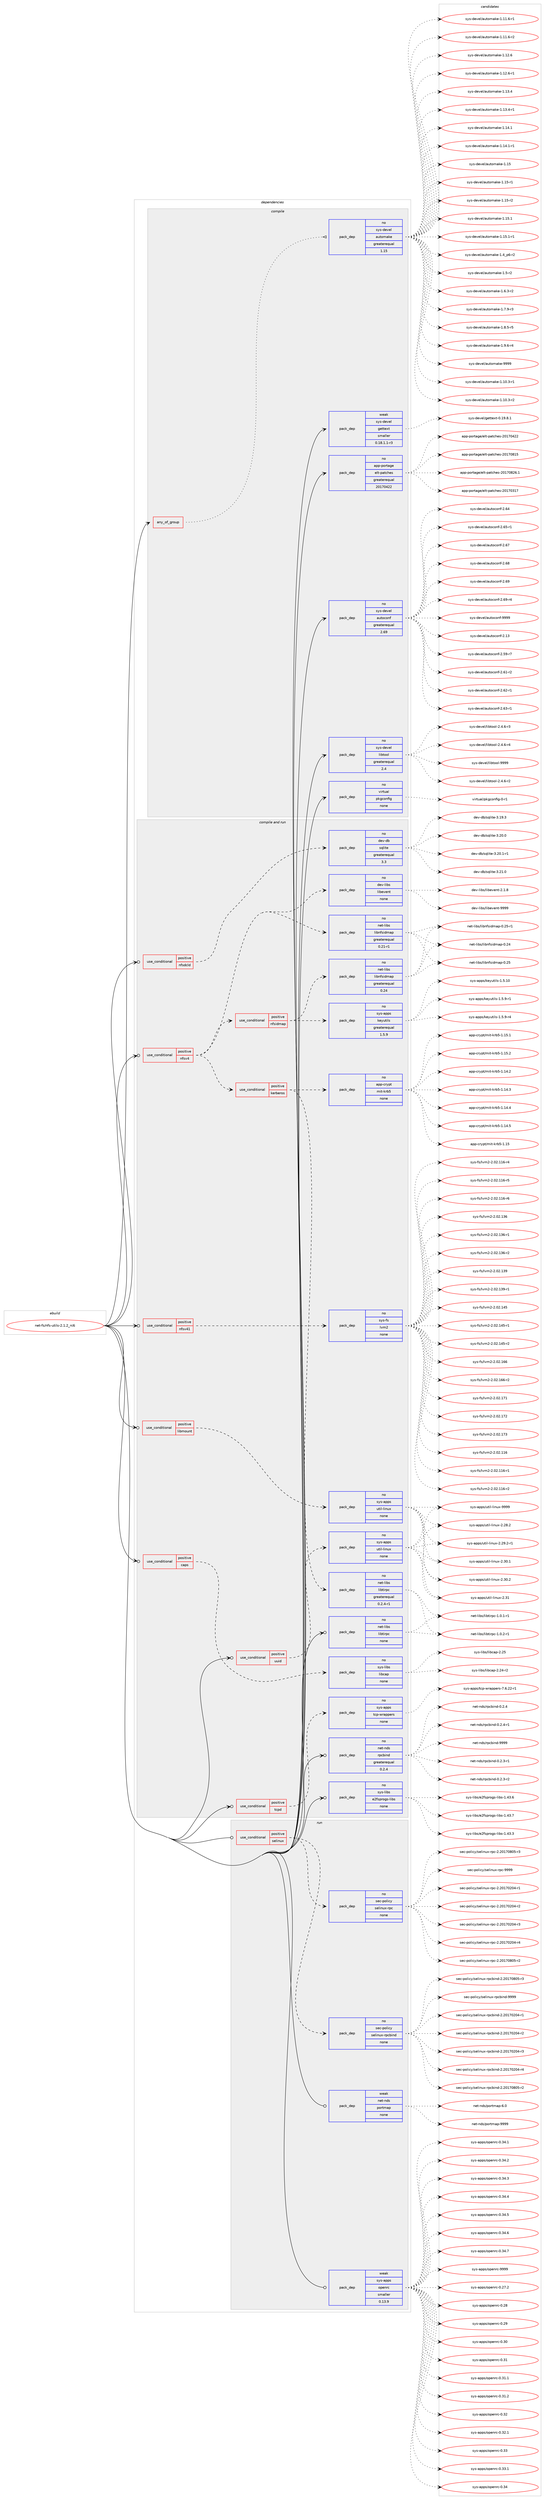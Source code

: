 digraph prolog {

# *************
# Graph options
# *************

newrank=true;
concentrate=true;
compound=true;
graph [rankdir=LR,fontname=Helvetica,fontsize=10,ranksep=1.5];#, ranksep=2.5, nodesep=0.2];
edge  [arrowhead=vee];
node  [fontname=Helvetica,fontsize=10];

# **********
# The ebuild
# **********

subgraph cluster_leftcol {
color=gray;
rank=same;
label=<<i>ebuild</i>>;
id [label="net-fs/nfs-utils-2.1.2_rc6", color=red, width=4, href="../net-fs/nfs-utils-2.1.2_rc6.svg"];
}

# ****************
# The dependencies
# ****************

subgraph cluster_midcol {
color=gray;
label=<<i>dependencies</i>>;
subgraph cluster_compile {
fillcolor="#eeeeee";
style=filled;
label=<<i>compile</i>>;
subgraph any9 {
dependency583 [label=<<TABLE BORDER="0" CELLBORDER="1" CELLSPACING="0" CELLPADDING="4"><TR><TD CELLPADDING="10">any_of_group</TD></TR></TABLE>>, shape=none, color=red];subgraph pack369 {
dependency584 [label=<<TABLE BORDER="0" CELLBORDER="1" CELLSPACING="0" CELLPADDING="4" WIDTH="220"><TR><TD ROWSPAN="6" CELLPADDING="30">pack_dep</TD></TR><TR><TD WIDTH="110">no</TD></TR><TR><TD>sys-devel</TD></TR><TR><TD>automake</TD></TR><TR><TD>greaterequal</TD></TR><TR><TD>1.15</TD></TR></TABLE>>, shape=none, color=blue];
}
dependency583:e -> dependency584:w [weight=20,style="dotted",arrowhead="oinv"];
}
id:e -> dependency583:w [weight=20,style="solid",arrowhead="vee"];
subgraph pack370 {
dependency585 [label=<<TABLE BORDER="0" CELLBORDER="1" CELLSPACING="0" CELLPADDING="4" WIDTH="220"><TR><TD ROWSPAN="6" CELLPADDING="30">pack_dep</TD></TR><TR><TD WIDTH="110">no</TD></TR><TR><TD>app-portage</TD></TR><TR><TD>elt-patches</TD></TR><TR><TD>greaterequal</TD></TR><TR><TD>20170422</TD></TR></TABLE>>, shape=none, color=blue];
}
id:e -> dependency585:w [weight=20,style="solid",arrowhead="vee"];
subgraph pack371 {
dependency586 [label=<<TABLE BORDER="0" CELLBORDER="1" CELLSPACING="0" CELLPADDING="4" WIDTH="220"><TR><TD ROWSPAN="6" CELLPADDING="30">pack_dep</TD></TR><TR><TD WIDTH="110">no</TD></TR><TR><TD>sys-devel</TD></TR><TR><TD>autoconf</TD></TR><TR><TD>greaterequal</TD></TR><TR><TD>2.69</TD></TR></TABLE>>, shape=none, color=blue];
}
id:e -> dependency586:w [weight=20,style="solid",arrowhead="vee"];
subgraph pack372 {
dependency587 [label=<<TABLE BORDER="0" CELLBORDER="1" CELLSPACING="0" CELLPADDING="4" WIDTH="220"><TR><TD ROWSPAN="6" CELLPADDING="30">pack_dep</TD></TR><TR><TD WIDTH="110">no</TD></TR><TR><TD>sys-devel</TD></TR><TR><TD>libtool</TD></TR><TR><TD>greaterequal</TD></TR><TR><TD>2.4</TD></TR></TABLE>>, shape=none, color=blue];
}
id:e -> dependency587:w [weight=20,style="solid",arrowhead="vee"];
subgraph pack373 {
dependency588 [label=<<TABLE BORDER="0" CELLBORDER="1" CELLSPACING="0" CELLPADDING="4" WIDTH="220"><TR><TD ROWSPAN="6" CELLPADDING="30">pack_dep</TD></TR><TR><TD WIDTH="110">no</TD></TR><TR><TD>virtual</TD></TR><TR><TD>pkgconfig</TD></TR><TR><TD>none</TD></TR><TR><TD></TD></TR></TABLE>>, shape=none, color=blue];
}
id:e -> dependency588:w [weight=20,style="solid",arrowhead="vee"];
subgraph pack374 {
dependency589 [label=<<TABLE BORDER="0" CELLBORDER="1" CELLSPACING="0" CELLPADDING="4" WIDTH="220"><TR><TD ROWSPAN="6" CELLPADDING="30">pack_dep</TD></TR><TR><TD WIDTH="110">weak</TD></TR><TR><TD>sys-devel</TD></TR><TR><TD>gettext</TD></TR><TR><TD>smaller</TD></TR><TR><TD>0.18.1.1-r3</TD></TR></TABLE>>, shape=none, color=blue];
}
id:e -> dependency589:w [weight=20,style="solid",arrowhead="vee"];
}
subgraph cluster_compileandrun {
fillcolor="#eeeeee";
style=filled;
label=<<i>compile and run</i>>;
subgraph cond207 {
dependency590 [label=<<TABLE BORDER="0" CELLBORDER="1" CELLSPACING="0" CELLPADDING="4"><TR><TD ROWSPAN="3" CELLPADDING="10">use_conditional</TD></TR><TR><TD>positive</TD></TR><TR><TD>caps</TD></TR></TABLE>>, shape=none, color=red];
subgraph pack375 {
dependency591 [label=<<TABLE BORDER="0" CELLBORDER="1" CELLSPACING="0" CELLPADDING="4" WIDTH="220"><TR><TD ROWSPAN="6" CELLPADDING="30">pack_dep</TD></TR><TR><TD WIDTH="110">no</TD></TR><TR><TD>sys-libs</TD></TR><TR><TD>libcap</TD></TR><TR><TD>none</TD></TR><TR><TD></TD></TR></TABLE>>, shape=none, color=blue];
}
dependency590:e -> dependency591:w [weight=20,style="dashed",arrowhead="vee"];
}
id:e -> dependency590:w [weight=20,style="solid",arrowhead="odotvee"];
subgraph cond208 {
dependency592 [label=<<TABLE BORDER="0" CELLBORDER="1" CELLSPACING="0" CELLPADDING="4"><TR><TD ROWSPAN="3" CELLPADDING="10">use_conditional</TD></TR><TR><TD>positive</TD></TR><TR><TD>libmount</TD></TR></TABLE>>, shape=none, color=red];
subgraph pack376 {
dependency593 [label=<<TABLE BORDER="0" CELLBORDER="1" CELLSPACING="0" CELLPADDING="4" WIDTH="220"><TR><TD ROWSPAN="6" CELLPADDING="30">pack_dep</TD></TR><TR><TD WIDTH="110">no</TD></TR><TR><TD>sys-apps</TD></TR><TR><TD>util-linux</TD></TR><TR><TD>none</TD></TR><TR><TD></TD></TR></TABLE>>, shape=none, color=blue];
}
dependency592:e -> dependency593:w [weight=20,style="dashed",arrowhead="vee"];
}
id:e -> dependency592:w [weight=20,style="solid",arrowhead="odotvee"];
subgraph cond209 {
dependency594 [label=<<TABLE BORDER="0" CELLBORDER="1" CELLSPACING="0" CELLPADDING="4"><TR><TD ROWSPAN="3" CELLPADDING="10">use_conditional</TD></TR><TR><TD>positive</TD></TR><TR><TD>nfsdcld</TD></TR></TABLE>>, shape=none, color=red];
subgraph pack377 {
dependency595 [label=<<TABLE BORDER="0" CELLBORDER="1" CELLSPACING="0" CELLPADDING="4" WIDTH="220"><TR><TD ROWSPAN="6" CELLPADDING="30">pack_dep</TD></TR><TR><TD WIDTH="110">no</TD></TR><TR><TD>dev-db</TD></TR><TR><TD>sqlite</TD></TR><TR><TD>greaterequal</TD></TR><TR><TD>3.3</TD></TR></TABLE>>, shape=none, color=blue];
}
dependency594:e -> dependency595:w [weight=20,style="dashed",arrowhead="vee"];
}
id:e -> dependency594:w [weight=20,style="solid",arrowhead="odotvee"];
subgraph cond210 {
dependency596 [label=<<TABLE BORDER="0" CELLBORDER="1" CELLSPACING="0" CELLPADDING="4"><TR><TD ROWSPAN="3" CELLPADDING="10">use_conditional</TD></TR><TR><TD>positive</TD></TR><TR><TD>nfsv4</TD></TR></TABLE>>, shape=none, color=red];
subgraph pack378 {
dependency597 [label=<<TABLE BORDER="0" CELLBORDER="1" CELLSPACING="0" CELLPADDING="4" WIDTH="220"><TR><TD ROWSPAN="6" CELLPADDING="30">pack_dep</TD></TR><TR><TD WIDTH="110">no</TD></TR><TR><TD>dev-libs</TD></TR><TR><TD>libevent</TD></TR><TR><TD>none</TD></TR><TR><TD></TD></TR></TABLE>>, shape=none, color=blue];
}
dependency596:e -> dependency597:w [weight=20,style="dashed",arrowhead="vee"];
subgraph pack379 {
dependency598 [label=<<TABLE BORDER="0" CELLBORDER="1" CELLSPACING="0" CELLPADDING="4" WIDTH="220"><TR><TD ROWSPAN="6" CELLPADDING="30">pack_dep</TD></TR><TR><TD WIDTH="110">no</TD></TR><TR><TD>net-libs</TD></TR><TR><TD>libnfsidmap</TD></TR><TR><TD>greaterequal</TD></TR><TR><TD>0.21-r1</TD></TR></TABLE>>, shape=none, color=blue];
}
dependency596:e -> dependency598:w [weight=20,style="dashed",arrowhead="vee"];
subgraph cond211 {
dependency599 [label=<<TABLE BORDER="0" CELLBORDER="1" CELLSPACING="0" CELLPADDING="4"><TR><TD ROWSPAN="3" CELLPADDING="10">use_conditional</TD></TR><TR><TD>positive</TD></TR><TR><TD>kerberos</TD></TR></TABLE>>, shape=none, color=red];
subgraph pack380 {
dependency600 [label=<<TABLE BORDER="0" CELLBORDER="1" CELLSPACING="0" CELLPADDING="4" WIDTH="220"><TR><TD ROWSPAN="6" CELLPADDING="30">pack_dep</TD></TR><TR><TD WIDTH="110">no</TD></TR><TR><TD>net-libs</TD></TR><TR><TD>libtirpc</TD></TR><TR><TD>greaterequal</TD></TR><TR><TD>0.2.4-r1</TD></TR></TABLE>>, shape=none, color=blue];
}
dependency599:e -> dependency600:w [weight=20,style="dashed",arrowhead="vee"];
subgraph pack381 {
dependency601 [label=<<TABLE BORDER="0" CELLBORDER="1" CELLSPACING="0" CELLPADDING="4" WIDTH="220"><TR><TD ROWSPAN="6" CELLPADDING="30">pack_dep</TD></TR><TR><TD WIDTH="110">no</TD></TR><TR><TD>app-crypt</TD></TR><TR><TD>mit-krb5</TD></TR><TR><TD>none</TD></TR><TR><TD></TD></TR></TABLE>>, shape=none, color=blue];
}
dependency599:e -> dependency601:w [weight=20,style="dashed",arrowhead="vee"];
}
dependency596:e -> dependency599:w [weight=20,style="dashed",arrowhead="vee"];
subgraph cond212 {
dependency602 [label=<<TABLE BORDER="0" CELLBORDER="1" CELLSPACING="0" CELLPADDING="4"><TR><TD ROWSPAN="3" CELLPADDING="10">use_conditional</TD></TR><TR><TD>positive</TD></TR><TR><TD>nfsidmap</TD></TR></TABLE>>, shape=none, color=red];
subgraph pack382 {
dependency603 [label=<<TABLE BORDER="0" CELLBORDER="1" CELLSPACING="0" CELLPADDING="4" WIDTH="220"><TR><TD ROWSPAN="6" CELLPADDING="30">pack_dep</TD></TR><TR><TD WIDTH="110">no</TD></TR><TR><TD>net-libs</TD></TR><TR><TD>libnfsidmap</TD></TR><TR><TD>greaterequal</TD></TR><TR><TD>0.24</TD></TR></TABLE>>, shape=none, color=blue];
}
dependency602:e -> dependency603:w [weight=20,style="dashed",arrowhead="vee"];
subgraph pack383 {
dependency604 [label=<<TABLE BORDER="0" CELLBORDER="1" CELLSPACING="0" CELLPADDING="4" WIDTH="220"><TR><TD ROWSPAN="6" CELLPADDING="30">pack_dep</TD></TR><TR><TD WIDTH="110">no</TD></TR><TR><TD>sys-apps</TD></TR><TR><TD>keyutils</TD></TR><TR><TD>greaterequal</TD></TR><TR><TD>1.5.9</TD></TR></TABLE>>, shape=none, color=blue];
}
dependency602:e -> dependency604:w [weight=20,style="dashed",arrowhead="vee"];
}
dependency596:e -> dependency602:w [weight=20,style="dashed",arrowhead="vee"];
}
id:e -> dependency596:w [weight=20,style="solid",arrowhead="odotvee"];
subgraph cond213 {
dependency605 [label=<<TABLE BORDER="0" CELLBORDER="1" CELLSPACING="0" CELLPADDING="4"><TR><TD ROWSPAN="3" CELLPADDING="10">use_conditional</TD></TR><TR><TD>positive</TD></TR><TR><TD>nfsv41</TD></TR></TABLE>>, shape=none, color=red];
subgraph pack384 {
dependency606 [label=<<TABLE BORDER="0" CELLBORDER="1" CELLSPACING="0" CELLPADDING="4" WIDTH="220"><TR><TD ROWSPAN="6" CELLPADDING="30">pack_dep</TD></TR><TR><TD WIDTH="110">no</TD></TR><TR><TD>sys-fs</TD></TR><TR><TD>lvm2</TD></TR><TR><TD>none</TD></TR><TR><TD></TD></TR></TABLE>>, shape=none, color=blue];
}
dependency605:e -> dependency606:w [weight=20,style="dashed",arrowhead="vee"];
}
id:e -> dependency605:w [weight=20,style="solid",arrowhead="odotvee"];
subgraph cond214 {
dependency607 [label=<<TABLE BORDER="0" CELLBORDER="1" CELLSPACING="0" CELLPADDING="4"><TR><TD ROWSPAN="3" CELLPADDING="10">use_conditional</TD></TR><TR><TD>positive</TD></TR><TR><TD>tcpd</TD></TR></TABLE>>, shape=none, color=red];
subgraph pack385 {
dependency608 [label=<<TABLE BORDER="0" CELLBORDER="1" CELLSPACING="0" CELLPADDING="4" WIDTH="220"><TR><TD ROWSPAN="6" CELLPADDING="30">pack_dep</TD></TR><TR><TD WIDTH="110">no</TD></TR><TR><TD>sys-apps</TD></TR><TR><TD>tcp-wrappers</TD></TR><TR><TD>none</TD></TR><TR><TD></TD></TR></TABLE>>, shape=none, color=blue];
}
dependency607:e -> dependency608:w [weight=20,style="dashed",arrowhead="vee"];
}
id:e -> dependency607:w [weight=20,style="solid",arrowhead="odotvee"];
subgraph cond215 {
dependency609 [label=<<TABLE BORDER="0" CELLBORDER="1" CELLSPACING="0" CELLPADDING="4"><TR><TD ROWSPAN="3" CELLPADDING="10">use_conditional</TD></TR><TR><TD>positive</TD></TR><TR><TD>uuid</TD></TR></TABLE>>, shape=none, color=red];
subgraph pack386 {
dependency610 [label=<<TABLE BORDER="0" CELLBORDER="1" CELLSPACING="0" CELLPADDING="4" WIDTH="220"><TR><TD ROWSPAN="6" CELLPADDING="30">pack_dep</TD></TR><TR><TD WIDTH="110">no</TD></TR><TR><TD>sys-apps</TD></TR><TR><TD>util-linux</TD></TR><TR><TD>none</TD></TR><TR><TD></TD></TR></TABLE>>, shape=none, color=blue];
}
dependency609:e -> dependency610:w [weight=20,style="dashed",arrowhead="vee"];
}
id:e -> dependency609:w [weight=20,style="solid",arrowhead="odotvee"];
subgraph pack387 {
dependency611 [label=<<TABLE BORDER="0" CELLBORDER="1" CELLSPACING="0" CELLPADDING="4" WIDTH="220"><TR><TD ROWSPAN="6" CELLPADDING="30">pack_dep</TD></TR><TR><TD WIDTH="110">no</TD></TR><TR><TD>net-libs</TD></TR><TR><TD>libtirpc</TD></TR><TR><TD>none</TD></TR><TR><TD></TD></TR></TABLE>>, shape=none, color=blue];
}
id:e -> dependency611:w [weight=20,style="solid",arrowhead="odotvee"];
subgraph pack388 {
dependency612 [label=<<TABLE BORDER="0" CELLBORDER="1" CELLSPACING="0" CELLPADDING="4" WIDTH="220"><TR><TD ROWSPAN="6" CELLPADDING="30">pack_dep</TD></TR><TR><TD WIDTH="110">no</TD></TR><TR><TD>net-nds</TD></TR><TR><TD>rpcbind</TD></TR><TR><TD>greaterequal</TD></TR><TR><TD>0.2.4</TD></TR></TABLE>>, shape=none, color=blue];
}
id:e -> dependency612:w [weight=20,style="solid",arrowhead="odotvee"];
subgraph pack389 {
dependency613 [label=<<TABLE BORDER="0" CELLBORDER="1" CELLSPACING="0" CELLPADDING="4" WIDTH="220"><TR><TD ROWSPAN="6" CELLPADDING="30">pack_dep</TD></TR><TR><TD WIDTH="110">no</TD></TR><TR><TD>sys-libs</TD></TR><TR><TD>e2fsprogs-libs</TD></TR><TR><TD>none</TD></TR><TR><TD></TD></TR></TABLE>>, shape=none, color=blue];
}
id:e -> dependency613:w [weight=20,style="solid",arrowhead="odotvee"];
}
subgraph cluster_run {
fillcolor="#eeeeee";
style=filled;
label=<<i>run</i>>;
subgraph cond216 {
dependency614 [label=<<TABLE BORDER="0" CELLBORDER="1" CELLSPACING="0" CELLPADDING="4"><TR><TD ROWSPAN="3" CELLPADDING="10">use_conditional</TD></TR><TR><TD>positive</TD></TR><TR><TD>selinux</TD></TR></TABLE>>, shape=none, color=red];
subgraph pack390 {
dependency615 [label=<<TABLE BORDER="0" CELLBORDER="1" CELLSPACING="0" CELLPADDING="4" WIDTH="220"><TR><TD ROWSPAN="6" CELLPADDING="30">pack_dep</TD></TR><TR><TD WIDTH="110">no</TD></TR><TR><TD>sec-policy</TD></TR><TR><TD>selinux-rpc</TD></TR><TR><TD>none</TD></TR><TR><TD></TD></TR></TABLE>>, shape=none, color=blue];
}
dependency614:e -> dependency615:w [weight=20,style="dashed",arrowhead="vee"];
subgraph pack391 {
dependency616 [label=<<TABLE BORDER="0" CELLBORDER="1" CELLSPACING="0" CELLPADDING="4" WIDTH="220"><TR><TD ROWSPAN="6" CELLPADDING="30">pack_dep</TD></TR><TR><TD WIDTH="110">no</TD></TR><TR><TD>sec-policy</TD></TR><TR><TD>selinux-rpcbind</TD></TR><TR><TD>none</TD></TR><TR><TD></TD></TR></TABLE>>, shape=none, color=blue];
}
dependency614:e -> dependency616:w [weight=20,style="dashed",arrowhead="vee"];
}
id:e -> dependency614:w [weight=20,style="solid",arrowhead="odot"];
subgraph pack392 {
dependency617 [label=<<TABLE BORDER="0" CELLBORDER="1" CELLSPACING="0" CELLPADDING="4" WIDTH="220"><TR><TD ROWSPAN="6" CELLPADDING="30">pack_dep</TD></TR><TR><TD WIDTH="110">weak</TD></TR><TR><TD>net-nds</TD></TR><TR><TD>portmap</TD></TR><TR><TD>none</TD></TR><TR><TD></TD></TR></TABLE>>, shape=none, color=blue];
}
id:e -> dependency617:w [weight=20,style="solid",arrowhead="odot"];
subgraph pack393 {
dependency618 [label=<<TABLE BORDER="0" CELLBORDER="1" CELLSPACING="0" CELLPADDING="4" WIDTH="220"><TR><TD ROWSPAN="6" CELLPADDING="30">pack_dep</TD></TR><TR><TD WIDTH="110">weak</TD></TR><TR><TD>sys-apps</TD></TR><TR><TD>openrc</TD></TR><TR><TD>smaller</TD></TR><TR><TD>0.13.9</TD></TR></TABLE>>, shape=none, color=blue];
}
id:e -> dependency618:w [weight=20,style="solid",arrowhead="odot"];
}
}

# **************
# The candidates
# **************

subgraph cluster_choices {
rank=same;
color=gray;
label=<<i>candidates</i>>;

subgraph choice369 {
color=black;
nodesep=1;
choice11512111545100101118101108479711711611110997107101454946494846514511449 [label="sys-devel/automake-1.10.3-r1", color=red, width=4,href="../sys-devel/automake-1.10.3-r1.svg"];
choice11512111545100101118101108479711711611110997107101454946494846514511450 [label="sys-devel/automake-1.10.3-r2", color=red, width=4,href="../sys-devel/automake-1.10.3-r2.svg"];
choice11512111545100101118101108479711711611110997107101454946494946544511449 [label="sys-devel/automake-1.11.6-r1", color=red, width=4,href="../sys-devel/automake-1.11.6-r1.svg"];
choice11512111545100101118101108479711711611110997107101454946494946544511450 [label="sys-devel/automake-1.11.6-r2", color=red, width=4,href="../sys-devel/automake-1.11.6-r2.svg"];
choice1151211154510010111810110847971171161111099710710145494649504654 [label="sys-devel/automake-1.12.6", color=red, width=4,href="../sys-devel/automake-1.12.6.svg"];
choice11512111545100101118101108479711711611110997107101454946495046544511449 [label="sys-devel/automake-1.12.6-r1", color=red, width=4,href="../sys-devel/automake-1.12.6-r1.svg"];
choice1151211154510010111810110847971171161111099710710145494649514652 [label="sys-devel/automake-1.13.4", color=red, width=4,href="../sys-devel/automake-1.13.4.svg"];
choice11512111545100101118101108479711711611110997107101454946495146524511449 [label="sys-devel/automake-1.13.4-r1", color=red, width=4,href="../sys-devel/automake-1.13.4-r1.svg"];
choice1151211154510010111810110847971171161111099710710145494649524649 [label="sys-devel/automake-1.14.1", color=red, width=4,href="../sys-devel/automake-1.14.1.svg"];
choice11512111545100101118101108479711711611110997107101454946495246494511449 [label="sys-devel/automake-1.14.1-r1", color=red, width=4,href="../sys-devel/automake-1.14.1-r1.svg"];
choice115121115451001011181011084797117116111109971071014549464953 [label="sys-devel/automake-1.15", color=red, width=4,href="../sys-devel/automake-1.15.svg"];
choice1151211154510010111810110847971171161111099710710145494649534511449 [label="sys-devel/automake-1.15-r1", color=red, width=4,href="../sys-devel/automake-1.15-r1.svg"];
choice1151211154510010111810110847971171161111099710710145494649534511450 [label="sys-devel/automake-1.15-r2", color=red, width=4,href="../sys-devel/automake-1.15-r2.svg"];
choice1151211154510010111810110847971171161111099710710145494649534649 [label="sys-devel/automake-1.15.1", color=red, width=4,href="../sys-devel/automake-1.15.1.svg"];
choice11512111545100101118101108479711711611110997107101454946495346494511449 [label="sys-devel/automake-1.15.1-r1", color=red, width=4,href="../sys-devel/automake-1.15.1-r1.svg"];
choice115121115451001011181011084797117116111109971071014549465295112544511450 [label="sys-devel/automake-1.4_p6-r2", color=red, width=4,href="../sys-devel/automake-1.4_p6-r2.svg"];
choice11512111545100101118101108479711711611110997107101454946534511450 [label="sys-devel/automake-1.5-r2", color=red, width=4,href="../sys-devel/automake-1.5-r2.svg"];
choice115121115451001011181011084797117116111109971071014549465446514511450 [label="sys-devel/automake-1.6.3-r2", color=red, width=4,href="../sys-devel/automake-1.6.3-r2.svg"];
choice115121115451001011181011084797117116111109971071014549465546574511451 [label="sys-devel/automake-1.7.9-r3", color=red, width=4,href="../sys-devel/automake-1.7.9-r3.svg"];
choice115121115451001011181011084797117116111109971071014549465646534511453 [label="sys-devel/automake-1.8.5-r5", color=red, width=4,href="../sys-devel/automake-1.8.5-r5.svg"];
choice115121115451001011181011084797117116111109971071014549465746544511452 [label="sys-devel/automake-1.9.6-r4", color=red, width=4,href="../sys-devel/automake-1.9.6-r4.svg"];
choice115121115451001011181011084797117116111109971071014557575757 [label="sys-devel/automake-9999", color=red, width=4,href="../sys-devel/automake-9999.svg"];
dependency584:e -> choice11512111545100101118101108479711711611110997107101454946494846514511449:w [style=dotted,weight="100"];
dependency584:e -> choice11512111545100101118101108479711711611110997107101454946494846514511450:w [style=dotted,weight="100"];
dependency584:e -> choice11512111545100101118101108479711711611110997107101454946494946544511449:w [style=dotted,weight="100"];
dependency584:e -> choice11512111545100101118101108479711711611110997107101454946494946544511450:w [style=dotted,weight="100"];
dependency584:e -> choice1151211154510010111810110847971171161111099710710145494649504654:w [style=dotted,weight="100"];
dependency584:e -> choice11512111545100101118101108479711711611110997107101454946495046544511449:w [style=dotted,weight="100"];
dependency584:e -> choice1151211154510010111810110847971171161111099710710145494649514652:w [style=dotted,weight="100"];
dependency584:e -> choice11512111545100101118101108479711711611110997107101454946495146524511449:w [style=dotted,weight="100"];
dependency584:e -> choice1151211154510010111810110847971171161111099710710145494649524649:w [style=dotted,weight="100"];
dependency584:e -> choice11512111545100101118101108479711711611110997107101454946495246494511449:w [style=dotted,weight="100"];
dependency584:e -> choice115121115451001011181011084797117116111109971071014549464953:w [style=dotted,weight="100"];
dependency584:e -> choice1151211154510010111810110847971171161111099710710145494649534511449:w [style=dotted,weight="100"];
dependency584:e -> choice1151211154510010111810110847971171161111099710710145494649534511450:w [style=dotted,weight="100"];
dependency584:e -> choice1151211154510010111810110847971171161111099710710145494649534649:w [style=dotted,weight="100"];
dependency584:e -> choice11512111545100101118101108479711711611110997107101454946495346494511449:w [style=dotted,weight="100"];
dependency584:e -> choice115121115451001011181011084797117116111109971071014549465295112544511450:w [style=dotted,weight="100"];
dependency584:e -> choice11512111545100101118101108479711711611110997107101454946534511450:w [style=dotted,weight="100"];
dependency584:e -> choice115121115451001011181011084797117116111109971071014549465446514511450:w [style=dotted,weight="100"];
dependency584:e -> choice115121115451001011181011084797117116111109971071014549465546574511451:w [style=dotted,weight="100"];
dependency584:e -> choice115121115451001011181011084797117116111109971071014549465646534511453:w [style=dotted,weight="100"];
dependency584:e -> choice115121115451001011181011084797117116111109971071014549465746544511452:w [style=dotted,weight="100"];
dependency584:e -> choice115121115451001011181011084797117116111109971071014557575757:w [style=dotted,weight="100"];
}
subgraph choice370 {
color=black;
nodesep=1;
choice97112112451121111141169710310147101108116451129711699104101115455048495548514955 [label="app-portage/elt-patches-20170317", color=red, width=4,href="../app-portage/elt-patches-20170317.svg"];
choice97112112451121111141169710310147101108116451129711699104101115455048495548525050 [label="app-portage/elt-patches-20170422", color=red, width=4,href="../app-portage/elt-patches-20170422.svg"];
choice97112112451121111141169710310147101108116451129711699104101115455048495548564953 [label="app-portage/elt-patches-20170815", color=red, width=4,href="../app-portage/elt-patches-20170815.svg"];
choice971121124511211111411697103101471011081164511297116991041011154550484955485650544649 [label="app-portage/elt-patches-20170826.1", color=red, width=4,href="../app-portage/elt-patches-20170826.1.svg"];
dependency585:e -> choice97112112451121111141169710310147101108116451129711699104101115455048495548514955:w [style=dotted,weight="100"];
dependency585:e -> choice97112112451121111141169710310147101108116451129711699104101115455048495548525050:w [style=dotted,weight="100"];
dependency585:e -> choice97112112451121111141169710310147101108116451129711699104101115455048495548564953:w [style=dotted,weight="100"];
dependency585:e -> choice971121124511211111411697103101471011081164511297116991041011154550484955485650544649:w [style=dotted,weight="100"];
}
subgraph choice371 {
color=black;
nodesep=1;
choice115121115451001011181011084797117116111991111101024550464951 [label="sys-devel/autoconf-2.13", color=red, width=4,href="../sys-devel/autoconf-2.13.svg"];
choice1151211154510010111810110847971171161119911111010245504653574511455 [label="sys-devel/autoconf-2.59-r7", color=red, width=4,href="../sys-devel/autoconf-2.59-r7.svg"];
choice1151211154510010111810110847971171161119911111010245504654494511450 [label="sys-devel/autoconf-2.61-r2", color=red, width=4,href="../sys-devel/autoconf-2.61-r2.svg"];
choice1151211154510010111810110847971171161119911111010245504654504511449 [label="sys-devel/autoconf-2.62-r1", color=red, width=4,href="../sys-devel/autoconf-2.62-r1.svg"];
choice1151211154510010111810110847971171161119911111010245504654514511449 [label="sys-devel/autoconf-2.63-r1", color=red, width=4,href="../sys-devel/autoconf-2.63-r1.svg"];
choice115121115451001011181011084797117116111991111101024550465452 [label="sys-devel/autoconf-2.64", color=red, width=4,href="../sys-devel/autoconf-2.64.svg"];
choice1151211154510010111810110847971171161119911111010245504654534511449 [label="sys-devel/autoconf-2.65-r1", color=red, width=4,href="../sys-devel/autoconf-2.65-r1.svg"];
choice115121115451001011181011084797117116111991111101024550465455 [label="sys-devel/autoconf-2.67", color=red, width=4,href="../sys-devel/autoconf-2.67.svg"];
choice115121115451001011181011084797117116111991111101024550465456 [label="sys-devel/autoconf-2.68", color=red, width=4,href="../sys-devel/autoconf-2.68.svg"];
choice115121115451001011181011084797117116111991111101024550465457 [label="sys-devel/autoconf-2.69", color=red, width=4,href="../sys-devel/autoconf-2.69.svg"];
choice1151211154510010111810110847971171161119911111010245504654574511452 [label="sys-devel/autoconf-2.69-r4", color=red, width=4,href="../sys-devel/autoconf-2.69-r4.svg"];
choice115121115451001011181011084797117116111991111101024557575757 [label="sys-devel/autoconf-9999", color=red, width=4,href="../sys-devel/autoconf-9999.svg"];
dependency586:e -> choice115121115451001011181011084797117116111991111101024550464951:w [style=dotted,weight="100"];
dependency586:e -> choice1151211154510010111810110847971171161119911111010245504653574511455:w [style=dotted,weight="100"];
dependency586:e -> choice1151211154510010111810110847971171161119911111010245504654494511450:w [style=dotted,weight="100"];
dependency586:e -> choice1151211154510010111810110847971171161119911111010245504654504511449:w [style=dotted,weight="100"];
dependency586:e -> choice1151211154510010111810110847971171161119911111010245504654514511449:w [style=dotted,weight="100"];
dependency586:e -> choice115121115451001011181011084797117116111991111101024550465452:w [style=dotted,weight="100"];
dependency586:e -> choice1151211154510010111810110847971171161119911111010245504654534511449:w [style=dotted,weight="100"];
dependency586:e -> choice115121115451001011181011084797117116111991111101024550465455:w [style=dotted,weight="100"];
dependency586:e -> choice115121115451001011181011084797117116111991111101024550465456:w [style=dotted,weight="100"];
dependency586:e -> choice115121115451001011181011084797117116111991111101024550465457:w [style=dotted,weight="100"];
dependency586:e -> choice1151211154510010111810110847971171161119911111010245504654574511452:w [style=dotted,weight="100"];
dependency586:e -> choice115121115451001011181011084797117116111991111101024557575757:w [style=dotted,weight="100"];
}
subgraph choice372 {
color=black;
nodesep=1;
choice1151211154510010111810110847108105981161111111084550465246544511450 [label="sys-devel/libtool-2.4.6-r2", color=red, width=4,href="../sys-devel/libtool-2.4.6-r2.svg"];
choice1151211154510010111810110847108105981161111111084550465246544511451 [label="sys-devel/libtool-2.4.6-r3", color=red, width=4,href="../sys-devel/libtool-2.4.6-r3.svg"];
choice1151211154510010111810110847108105981161111111084550465246544511452 [label="sys-devel/libtool-2.4.6-r4", color=red, width=4,href="../sys-devel/libtool-2.4.6-r4.svg"];
choice1151211154510010111810110847108105981161111111084557575757 [label="sys-devel/libtool-9999", color=red, width=4,href="../sys-devel/libtool-9999.svg"];
dependency587:e -> choice1151211154510010111810110847108105981161111111084550465246544511450:w [style=dotted,weight="100"];
dependency587:e -> choice1151211154510010111810110847108105981161111111084550465246544511451:w [style=dotted,weight="100"];
dependency587:e -> choice1151211154510010111810110847108105981161111111084550465246544511452:w [style=dotted,weight="100"];
dependency587:e -> choice1151211154510010111810110847108105981161111111084557575757:w [style=dotted,weight="100"];
}
subgraph choice373 {
color=black;
nodesep=1;
choice11810511411611797108471121071039911111010210510345484511449 [label="virtual/pkgconfig-0-r1", color=red, width=4,href="../virtual/pkgconfig-0-r1.svg"];
dependency588:e -> choice11810511411611797108471121071039911111010210510345484511449:w [style=dotted,weight="100"];
}
subgraph choice374 {
color=black;
nodesep=1;
choice1151211154510010111810110847103101116116101120116454846495746564649 [label="sys-devel/gettext-0.19.8.1", color=red, width=4,href="../sys-devel/gettext-0.19.8.1.svg"];
dependency589:e -> choice1151211154510010111810110847103101116116101120116454846495746564649:w [style=dotted,weight="100"];
}
subgraph choice375 {
color=black;
nodesep=1;
choice11512111545108105981154710810598999711245504650524511450 [label="sys-libs/libcap-2.24-r2", color=red, width=4,href="../sys-libs/libcap-2.24-r2.svg"];
choice1151211154510810598115471081059899971124550465053 [label="sys-libs/libcap-2.25", color=red, width=4,href="../sys-libs/libcap-2.25.svg"];
dependency591:e -> choice11512111545108105981154710810598999711245504650524511450:w [style=dotted,weight="100"];
dependency591:e -> choice1151211154510810598115471081059899971124550465053:w [style=dotted,weight="100"];
}
subgraph choice376 {
color=black;
nodesep=1;
choice1151211154597112112115471171161051084510810511011712045504650564650 [label="sys-apps/util-linux-2.28.2", color=red, width=4,href="../sys-apps/util-linux-2.28.2.svg"];
choice11512111545971121121154711711610510845108105110117120455046505746504511449 [label="sys-apps/util-linux-2.29.2-r1", color=red, width=4,href="../sys-apps/util-linux-2.29.2-r1.svg"];
choice1151211154597112112115471171161051084510810511011712045504651484649 [label="sys-apps/util-linux-2.30.1", color=red, width=4,href="../sys-apps/util-linux-2.30.1.svg"];
choice1151211154597112112115471171161051084510810511011712045504651484650 [label="sys-apps/util-linux-2.30.2", color=red, width=4,href="../sys-apps/util-linux-2.30.2.svg"];
choice115121115459711211211547117116105108451081051101171204550465149 [label="sys-apps/util-linux-2.31", color=red, width=4,href="../sys-apps/util-linux-2.31.svg"];
choice115121115459711211211547117116105108451081051101171204557575757 [label="sys-apps/util-linux-9999", color=red, width=4,href="../sys-apps/util-linux-9999.svg"];
dependency593:e -> choice1151211154597112112115471171161051084510810511011712045504650564650:w [style=dotted,weight="100"];
dependency593:e -> choice11512111545971121121154711711610510845108105110117120455046505746504511449:w [style=dotted,weight="100"];
dependency593:e -> choice1151211154597112112115471171161051084510810511011712045504651484649:w [style=dotted,weight="100"];
dependency593:e -> choice1151211154597112112115471171161051084510810511011712045504651484650:w [style=dotted,weight="100"];
dependency593:e -> choice115121115459711211211547117116105108451081051101171204550465149:w [style=dotted,weight="100"];
dependency593:e -> choice115121115459711211211547117116105108451081051101171204557575757:w [style=dotted,weight="100"];
}
subgraph choice377 {
color=black;
nodesep=1;
choice10010111845100984711511310810511610145514649574651 [label="dev-db/sqlite-3.19.3", color=red, width=4,href="../dev-db/sqlite-3.19.3.svg"];
choice10010111845100984711511310810511610145514650484648 [label="dev-db/sqlite-3.20.0", color=red, width=4,href="../dev-db/sqlite-3.20.0.svg"];
choice100101118451009847115113108105116101455146504846494511449 [label="dev-db/sqlite-3.20.1-r1", color=red, width=4,href="../dev-db/sqlite-3.20.1-r1.svg"];
choice10010111845100984711511310810511610145514650494648 [label="dev-db/sqlite-3.21.0", color=red, width=4,href="../dev-db/sqlite-3.21.0.svg"];
dependency595:e -> choice10010111845100984711511310810511610145514649574651:w [style=dotted,weight="100"];
dependency595:e -> choice10010111845100984711511310810511610145514650484648:w [style=dotted,weight="100"];
dependency595:e -> choice100101118451009847115113108105116101455146504846494511449:w [style=dotted,weight="100"];
dependency595:e -> choice10010111845100984711511310810511610145514650494648:w [style=dotted,weight="100"];
}
subgraph choice378 {
color=black;
nodesep=1;
choice10010111845108105981154710810598101118101110116455046494656 [label="dev-libs/libevent-2.1.8", color=red, width=4,href="../dev-libs/libevent-2.1.8.svg"];
choice100101118451081059811547108105981011181011101164557575757 [label="dev-libs/libevent-9999", color=red, width=4,href="../dev-libs/libevent-9999.svg"];
dependency597:e -> choice10010111845108105981154710810598101118101110116455046494656:w [style=dotted,weight="100"];
dependency597:e -> choice100101118451081059811547108105981011181011101164557575757:w [style=dotted,weight="100"];
}
subgraph choice379 {
color=black;
nodesep=1;
choice11010111645108105981154710810598110102115105100109971124548465052 [label="net-libs/libnfsidmap-0.24", color=red, width=4,href="../net-libs/libnfsidmap-0.24.svg"];
choice11010111645108105981154710810598110102115105100109971124548465053 [label="net-libs/libnfsidmap-0.25", color=red, width=4,href="../net-libs/libnfsidmap-0.25.svg"];
choice110101116451081059811547108105981101021151051001099711245484650534511449 [label="net-libs/libnfsidmap-0.25-r1", color=red, width=4,href="../net-libs/libnfsidmap-0.25-r1.svg"];
dependency598:e -> choice11010111645108105981154710810598110102115105100109971124548465052:w [style=dotted,weight="100"];
dependency598:e -> choice11010111645108105981154710810598110102115105100109971124548465053:w [style=dotted,weight="100"];
dependency598:e -> choice110101116451081059811547108105981101021151051001099711245484650534511449:w [style=dotted,weight="100"];
}
subgraph choice380 {
color=black;
nodesep=1;
choice11010111645108105981154710810598116105114112994549464846494511449 [label="net-libs/libtirpc-1.0.1-r1", color=red, width=4,href="../net-libs/libtirpc-1.0.1-r1.svg"];
choice11010111645108105981154710810598116105114112994549464846504511449 [label="net-libs/libtirpc-1.0.2-r1", color=red, width=4,href="../net-libs/libtirpc-1.0.2-r1.svg"];
dependency600:e -> choice11010111645108105981154710810598116105114112994549464846494511449:w [style=dotted,weight="100"];
dependency600:e -> choice11010111645108105981154710810598116105114112994549464846504511449:w [style=dotted,weight="100"];
}
subgraph choice381 {
color=black;
nodesep=1;
choice9711211245991141211121164710910511645107114985345494649524650 [label="app-crypt/mit-krb5-1.14.2", color=red, width=4,href="../app-crypt/mit-krb5-1.14.2.svg"];
choice9711211245991141211121164710910511645107114985345494649524651 [label="app-crypt/mit-krb5-1.14.3", color=red, width=4,href="../app-crypt/mit-krb5-1.14.3.svg"];
choice9711211245991141211121164710910511645107114985345494649524652 [label="app-crypt/mit-krb5-1.14.4", color=red, width=4,href="../app-crypt/mit-krb5-1.14.4.svg"];
choice9711211245991141211121164710910511645107114985345494649524653 [label="app-crypt/mit-krb5-1.14.5", color=red, width=4,href="../app-crypt/mit-krb5-1.14.5.svg"];
choice971121124599114121112116471091051164510711498534549464953 [label="app-crypt/mit-krb5-1.15", color=red, width=4,href="../app-crypt/mit-krb5-1.15.svg"];
choice9711211245991141211121164710910511645107114985345494649534649 [label="app-crypt/mit-krb5-1.15.1", color=red, width=4,href="../app-crypt/mit-krb5-1.15.1.svg"];
choice9711211245991141211121164710910511645107114985345494649534650 [label="app-crypt/mit-krb5-1.15.2", color=red, width=4,href="../app-crypt/mit-krb5-1.15.2.svg"];
dependency601:e -> choice9711211245991141211121164710910511645107114985345494649524650:w [style=dotted,weight="100"];
dependency601:e -> choice9711211245991141211121164710910511645107114985345494649524651:w [style=dotted,weight="100"];
dependency601:e -> choice9711211245991141211121164710910511645107114985345494649524652:w [style=dotted,weight="100"];
dependency601:e -> choice9711211245991141211121164710910511645107114985345494649524653:w [style=dotted,weight="100"];
dependency601:e -> choice971121124599114121112116471091051164510711498534549464953:w [style=dotted,weight="100"];
dependency601:e -> choice9711211245991141211121164710910511645107114985345494649534649:w [style=dotted,weight="100"];
dependency601:e -> choice9711211245991141211121164710910511645107114985345494649534650:w [style=dotted,weight="100"];
}
subgraph choice382 {
color=black;
nodesep=1;
choice11010111645108105981154710810598110102115105100109971124548465052 [label="net-libs/libnfsidmap-0.24", color=red, width=4,href="../net-libs/libnfsidmap-0.24.svg"];
choice11010111645108105981154710810598110102115105100109971124548465053 [label="net-libs/libnfsidmap-0.25", color=red, width=4,href="../net-libs/libnfsidmap-0.25.svg"];
choice110101116451081059811547108105981101021151051001099711245484650534511449 [label="net-libs/libnfsidmap-0.25-r1", color=red, width=4,href="../net-libs/libnfsidmap-0.25-r1.svg"];
dependency603:e -> choice11010111645108105981154710810598110102115105100109971124548465052:w [style=dotted,weight="100"];
dependency603:e -> choice11010111645108105981154710810598110102115105100109971124548465053:w [style=dotted,weight="100"];
dependency603:e -> choice110101116451081059811547108105981101021151051001099711245484650534511449:w [style=dotted,weight="100"];
}
subgraph choice383 {
color=black;
nodesep=1;
choice11512111545971121121154710710112111711610510811545494653464948 [label="sys-apps/keyutils-1.5.10", color=red, width=4,href="../sys-apps/keyutils-1.5.10.svg"];
choice1151211154597112112115471071011211171161051081154549465346574511449 [label="sys-apps/keyutils-1.5.9-r1", color=red, width=4,href="../sys-apps/keyutils-1.5.9-r1.svg"];
choice1151211154597112112115471071011211171161051081154549465346574511452 [label="sys-apps/keyutils-1.5.9-r4", color=red, width=4,href="../sys-apps/keyutils-1.5.9-r4.svg"];
dependency604:e -> choice11512111545971121121154710710112111711610510811545494653464948:w [style=dotted,weight="100"];
dependency604:e -> choice1151211154597112112115471071011211171161051081154549465346574511449:w [style=dotted,weight="100"];
dependency604:e -> choice1151211154597112112115471071011211171161051081154549465346574511452:w [style=dotted,weight="100"];
}
subgraph choice384 {
color=black;
nodesep=1;
choice115121115451021154710811810950455046485046494954 [label="sys-fs/lvm2-2.02.116", color=red, width=4,href="../sys-fs/lvm2-2.02.116.svg"];
choice1151211154510211547108118109504550464850464949544511449 [label="sys-fs/lvm2-2.02.116-r1", color=red, width=4,href="../sys-fs/lvm2-2.02.116-r1.svg"];
choice1151211154510211547108118109504550464850464949544511450 [label="sys-fs/lvm2-2.02.116-r2", color=red, width=4,href="../sys-fs/lvm2-2.02.116-r2.svg"];
choice1151211154510211547108118109504550464850464949544511452 [label="sys-fs/lvm2-2.02.116-r4", color=red, width=4,href="../sys-fs/lvm2-2.02.116-r4.svg"];
choice1151211154510211547108118109504550464850464949544511453 [label="sys-fs/lvm2-2.02.116-r5", color=red, width=4,href="../sys-fs/lvm2-2.02.116-r5.svg"];
choice1151211154510211547108118109504550464850464949544511454 [label="sys-fs/lvm2-2.02.116-r6", color=red, width=4,href="../sys-fs/lvm2-2.02.116-r6.svg"];
choice115121115451021154710811810950455046485046495154 [label="sys-fs/lvm2-2.02.136", color=red, width=4,href="../sys-fs/lvm2-2.02.136.svg"];
choice1151211154510211547108118109504550464850464951544511449 [label="sys-fs/lvm2-2.02.136-r1", color=red, width=4,href="../sys-fs/lvm2-2.02.136-r1.svg"];
choice1151211154510211547108118109504550464850464951544511450 [label="sys-fs/lvm2-2.02.136-r2", color=red, width=4,href="../sys-fs/lvm2-2.02.136-r2.svg"];
choice115121115451021154710811810950455046485046495157 [label="sys-fs/lvm2-2.02.139", color=red, width=4,href="../sys-fs/lvm2-2.02.139.svg"];
choice1151211154510211547108118109504550464850464951574511449 [label="sys-fs/lvm2-2.02.139-r1", color=red, width=4,href="../sys-fs/lvm2-2.02.139-r1.svg"];
choice115121115451021154710811810950455046485046495253 [label="sys-fs/lvm2-2.02.145", color=red, width=4,href="../sys-fs/lvm2-2.02.145.svg"];
choice1151211154510211547108118109504550464850464952534511449 [label="sys-fs/lvm2-2.02.145-r1", color=red, width=4,href="../sys-fs/lvm2-2.02.145-r1.svg"];
choice1151211154510211547108118109504550464850464952534511450 [label="sys-fs/lvm2-2.02.145-r2", color=red, width=4,href="../sys-fs/lvm2-2.02.145-r2.svg"];
choice115121115451021154710811810950455046485046495454 [label="sys-fs/lvm2-2.02.166", color=red, width=4,href="../sys-fs/lvm2-2.02.166.svg"];
choice1151211154510211547108118109504550464850464954544511450 [label="sys-fs/lvm2-2.02.166-r2", color=red, width=4,href="../sys-fs/lvm2-2.02.166-r2.svg"];
choice115121115451021154710811810950455046485046495549 [label="sys-fs/lvm2-2.02.171", color=red, width=4,href="../sys-fs/lvm2-2.02.171.svg"];
choice115121115451021154710811810950455046485046495550 [label="sys-fs/lvm2-2.02.172", color=red, width=4,href="../sys-fs/lvm2-2.02.172.svg"];
choice115121115451021154710811810950455046485046495551 [label="sys-fs/lvm2-2.02.173", color=red, width=4,href="../sys-fs/lvm2-2.02.173.svg"];
dependency606:e -> choice115121115451021154710811810950455046485046494954:w [style=dotted,weight="100"];
dependency606:e -> choice1151211154510211547108118109504550464850464949544511449:w [style=dotted,weight="100"];
dependency606:e -> choice1151211154510211547108118109504550464850464949544511450:w [style=dotted,weight="100"];
dependency606:e -> choice1151211154510211547108118109504550464850464949544511452:w [style=dotted,weight="100"];
dependency606:e -> choice1151211154510211547108118109504550464850464949544511453:w [style=dotted,weight="100"];
dependency606:e -> choice1151211154510211547108118109504550464850464949544511454:w [style=dotted,weight="100"];
dependency606:e -> choice115121115451021154710811810950455046485046495154:w [style=dotted,weight="100"];
dependency606:e -> choice1151211154510211547108118109504550464850464951544511449:w [style=dotted,weight="100"];
dependency606:e -> choice1151211154510211547108118109504550464850464951544511450:w [style=dotted,weight="100"];
dependency606:e -> choice115121115451021154710811810950455046485046495157:w [style=dotted,weight="100"];
dependency606:e -> choice1151211154510211547108118109504550464850464951574511449:w [style=dotted,weight="100"];
dependency606:e -> choice115121115451021154710811810950455046485046495253:w [style=dotted,weight="100"];
dependency606:e -> choice1151211154510211547108118109504550464850464952534511449:w [style=dotted,weight="100"];
dependency606:e -> choice1151211154510211547108118109504550464850464952534511450:w [style=dotted,weight="100"];
dependency606:e -> choice115121115451021154710811810950455046485046495454:w [style=dotted,weight="100"];
dependency606:e -> choice1151211154510211547108118109504550464850464954544511450:w [style=dotted,weight="100"];
dependency606:e -> choice115121115451021154710811810950455046485046495549:w [style=dotted,weight="100"];
dependency606:e -> choice115121115451021154710811810950455046485046495550:w [style=dotted,weight="100"];
dependency606:e -> choice115121115451021154710811810950455046485046495551:w [style=dotted,weight="100"];
}
subgraph choice385 {
color=black;
nodesep=1;
choice115121115459711211211547116991124511911497112112101114115455546544650504511449 [label="sys-apps/tcp-wrappers-7.6.22-r1", color=red, width=4,href="../sys-apps/tcp-wrappers-7.6.22-r1.svg"];
dependency608:e -> choice115121115459711211211547116991124511911497112112101114115455546544650504511449:w [style=dotted,weight="100"];
}
subgraph choice386 {
color=black;
nodesep=1;
choice1151211154597112112115471171161051084510810511011712045504650564650 [label="sys-apps/util-linux-2.28.2", color=red, width=4,href="../sys-apps/util-linux-2.28.2.svg"];
choice11512111545971121121154711711610510845108105110117120455046505746504511449 [label="sys-apps/util-linux-2.29.2-r1", color=red, width=4,href="../sys-apps/util-linux-2.29.2-r1.svg"];
choice1151211154597112112115471171161051084510810511011712045504651484649 [label="sys-apps/util-linux-2.30.1", color=red, width=4,href="../sys-apps/util-linux-2.30.1.svg"];
choice1151211154597112112115471171161051084510810511011712045504651484650 [label="sys-apps/util-linux-2.30.2", color=red, width=4,href="../sys-apps/util-linux-2.30.2.svg"];
choice115121115459711211211547117116105108451081051101171204550465149 [label="sys-apps/util-linux-2.31", color=red, width=4,href="../sys-apps/util-linux-2.31.svg"];
choice115121115459711211211547117116105108451081051101171204557575757 [label="sys-apps/util-linux-9999", color=red, width=4,href="../sys-apps/util-linux-9999.svg"];
dependency610:e -> choice1151211154597112112115471171161051084510810511011712045504650564650:w [style=dotted,weight="100"];
dependency610:e -> choice11512111545971121121154711711610510845108105110117120455046505746504511449:w [style=dotted,weight="100"];
dependency610:e -> choice1151211154597112112115471171161051084510810511011712045504651484649:w [style=dotted,weight="100"];
dependency610:e -> choice1151211154597112112115471171161051084510810511011712045504651484650:w [style=dotted,weight="100"];
dependency610:e -> choice115121115459711211211547117116105108451081051101171204550465149:w [style=dotted,weight="100"];
dependency610:e -> choice115121115459711211211547117116105108451081051101171204557575757:w [style=dotted,weight="100"];
}
subgraph choice387 {
color=black;
nodesep=1;
choice11010111645108105981154710810598116105114112994549464846494511449 [label="net-libs/libtirpc-1.0.1-r1", color=red, width=4,href="../net-libs/libtirpc-1.0.1-r1.svg"];
choice11010111645108105981154710810598116105114112994549464846504511449 [label="net-libs/libtirpc-1.0.2-r1", color=red, width=4,href="../net-libs/libtirpc-1.0.2-r1.svg"];
dependency611:e -> choice11010111645108105981154710810598116105114112994549464846494511449:w [style=dotted,weight="100"];
dependency611:e -> choice11010111645108105981154710810598116105114112994549464846504511449:w [style=dotted,weight="100"];
}
subgraph choice388 {
color=black;
nodesep=1;
choice110101116451101001154711411299981051101004548465046514511449 [label="net-nds/rpcbind-0.2.3-r1", color=red, width=4,href="../net-nds/rpcbind-0.2.3-r1.svg"];
choice110101116451101001154711411299981051101004548465046514511450 [label="net-nds/rpcbind-0.2.3-r2", color=red, width=4,href="../net-nds/rpcbind-0.2.3-r2.svg"];
choice11010111645110100115471141129998105110100454846504652 [label="net-nds/rpcbind-0.2.4", color=red, width=4,href="../net-nds/rpcbind-0.2.4.svg"];
choice110101116451101001154711411299981051101004548465046524511449 [label="net-nds/rpcbind-0.2.4-r1", color=red, width=4,href="../net-nds/rpcbind-0.2.4-r1.svg"];
choice110101116451101001154711411299981051101004557575757 [label="net-nds/rpcbind-9999", color=red, width=4,href="../net-nds/rpcbind-9999.svg"];
dependency612:e -> choice110101116451101001154711411299981051101004548465046514511449:w [style=dotted,weight="100"];
dependency612:e -> choice110101116451101001154711411299981051101004548465046514511450:w [style=dotted,weight="100"];
dependency612:e -> choice11010111645110100115471141129998105110100454846504652:w [style=dotted,weight="100"];
dependency612:e -> choice110101116451101001154711411299981051101004548465046524511449:w [style=dotted,weight="100"];
dependency612:e -> choice110101116451101001154711411299981051101004557575757:w [style=dotted,weight="100"];
}
subgraph choice389 {
color=black;
nodesep=1;
choice11512111545108105981154710150102115112114111103115451081059811545494652514651 [label="sys-libs/e2fsprogs-libs-1.43.3", color=red, width=4,href="../sys-libs/e2fsprogs-libs-1.43.3.svg"];
choice11512111545108105981154710150102115112114111103115451081059811545494652514654 [label="sys-libs/e2fsprogs-libs-1.43.6", color=red, width=4,href="../sys-libs/e2fsprogs-libs-1.43.6.svg"];
choice11512111545108105981154710150102115112114111103115451081059811545494652514655 [label="sys-libs/e2fsprogs-libs-1.43.7", color=red, width=4,href="../sys-libs/e2fsprogs-libs-1.43.7.svg"];
dependency613:e -> choice11512111545108105981154710150102115112114111103115451081059811545494652514651:w [style=dotted,weight="100"];
dependency613:e -> choice11512111545108105981154710150102115112114111103115451081059811545494652514654:w [style=dotted,weight="100"];
dependency613:e -> choice11512111545108105981154710150102115112114111103115451081059811545494652514655:w [style=dotted,weight="100"];
}
subgraph choice390 {
color=black;
nodesep=1;
choice11510199451121111081059912147115101108105110117120451141129945504650484955485048524511449 [label="sec-policy/selinux-rpc-2.20170204-r1", color=red, width=4,href="../sec-policy/selinux-rpc-2.20170204-r1.svg"];
choice11510199451121111081059912147115101108105110117120451141129945504650484955485048524511450 [label="sec-policy/selinux-rpc-2.20170204-r2", color=red, width=4,href="../sec-policy/selinux-rpc-2.20170204-r2.svg"];
choice11510199451121111081059912147115101108105110117120451141129945504650484955485048524511451 [label="sec-policy/selinux-rpc-2.20170204-r3", color=red, width=4,href="../sec-policy/selinux-rpc-2.20170204-r3.svg"];
choice11510199451121111081059912147115101108105110117120451141129945504650484955485048524511452 [label="sec-policy/selinux-rpc-2.20170204-r4", color=red, width=4,href="../sec-policy/selinux-rpc-2.20170204-r4.svg"];
choice11510199451121111081059912147115101108105110117120451141129945504650484955485648534511450 [label="sec-policy/selinux-rpc-2.20170805-r2", color=red, width=4,href="../sec-policy/selinux-rpc-2.20170805-r2.svg"];
choice11510199451121111081059912147115101108105110117120451141129945504650484955485648534511451 [label="sec-policy/selinux-rpc-2.20170805-r3", color=red, width=4,href="../sec-policy/selinux-rpc-2.20170805-r3.svg"];
choice1151019945112111108105991214711510110810511011712045114112994557575757 [label="sec-policy/selinux-rpc-9999", color=red, width=4,href="../sec-policy/selinux-rpc-9999.svg"];
dependency615:e -> choice11510199451121111081059912147115101108105110117120451141129945504650484955485048524511449:w [style=dotted,weight="100"];
dependency615:e -> choice11510199451121111081059912147115101108105110117120451141129945504650484955485048524511450:w [style=dotted,weight="100"];
dependency615:e -> choice11510199451121111081059912147115101108105110117120451141129945504650484955485048524511451:w [style=dotted,weight="100"];
dependency615:e -> choice11510199451121111081059912147115101108105110117120451141129945504650484955485048524511452:w [style=dotted,weight="100"];
dependency615:e -> choice11510199451121111081059912147115101108105110117120451141129945504650484955485648534511450:w [style=dotted,weight="100"];
dependency615:e -> choice11510199451121111081059912147115101108105110117120451141129945504650484955485648534511451:w [style=dotted,weight="100"];
dependency615:e -> choice1151019945112111108105991214711510110810511011712045114112994557575757:w [style=dotted,weight="100"];
}
subgraph choice391 {
color=black;
nodesep=1;
choice1151019945112111108105991214711510110810511011712045114112999810511010045504650484955485048524511449 [label="sec-policy/selinux-rpcbind-2.20170204-r1", color=red, width=4,href="../sec-policy/selinux-rpcbind-2.20170204-r1.svg"];
choice1151019945112111108105991214711510110810511011712045114112999810511010045504650484955485048524511450 [label="sec-policy/selinux-rpcbind-2.20170204-r2", color=red, width=4,href="../sec-policy/selinux-rpcbind-2.20170204-r2.svg"];
choice1151019945112111108105991214711510110810511011712045114112999810511010045504650484955485048524511451 [label="sec-policy/selinux-rpcbind-2.20170204-r3", color=red, width=4,href="../sec-policy/selinux-rpcbind-2.20170204-r3.svg"];
choice1151019945112111108105991214711510110810511011712045114112999810511010045504650484955485048524511452 [label="sec-policy/selinux-rpcbind-2.20170204-r4", color=red, width=4,href="../sec-policy/selinux-rpcbind-2.20170204-r4.svg"];
choice1151019945112111108105991214711510110810511011712045114112999810511010045504650484955485648534511450 [label="sec-policy/selinux-rpcbind-2.20170805-r2", color=red, width=4,href="../sec-policy/selinux-rpcbind-2.20170805-r2.svg"];
choice1151019945112111108105991214711510110810511011712045114112999810511010045504650484955485648534511451 [label="sec-policy/selinux-rpcbind-2.20170805-r3", color=red, width=4,href="../sec-policy/selinux-rpcbind-2.20170805-r3.svg"];
choice115101994511211110810599121471151011081051101171204511411299981051101004557575757 [label="sec-policy/selinux-rpcbind-9999", color=red, width=4,href="../sec-policy/selinux-rpcbind-9999.svg"];
dependency616:e -> choice1151019945112111108105991214711510110810511011712045114112999810511010045504650484955485048524511449:w [style=dotted,weight="100"];
dependency616:e -> choice1151019945112111108105991214711510110810511011712045114112999810511010045504650484955485048524511450:w [style=dotted,weight="100"];
dependency616:e -> choice1151019945112111108105991214711510110810511011712045114112999810511010045504650484955485048524511451:w [style=dotted,weight="100"];
dependency616:e -> choice1151019945112111108105991214711510110810511011712045114112999810511010045504650484955485048524511452:w [style=dotted,weight="100"];
dependency616:e -> choice1151019945112111108105991214711510110810511011712045114112999810511010045504650484955485648534511450:w [style=dotted,weight="100"];
dependency616:e -> choice1151019945112111108105991214711510110810511011712045114112999810511010045504650484955485648534511451:w [style=dotted,weight="100"];
dependency616:e -> choice115101994511211110810599121471151011081051101171204511411299981051101004557575757:w [style=dotted,weight="100"];
}
subgraph choice392 {
color=black;
nodesep=1;
choice11010111645110100115471121111141161099711245544648 [label="net-nds/portmap-6.0", color=red, width=4,href="../net-nds/portmap-6.0.svg"];
choice1101011164511010011547112111114116109971124557575757 [label="net-nds/portmap-9999", color=red, width=4,href="../net-nds/portmap-9999.svg"];
dependency617:e -> choice11010111645110100115471121111141161099711245544648:w [style=dotted,weight="100"];
dependency617:e -> choice1101011164511010011547112111114116109971124557575757:w [style=dotted,weight="100"];
}
subgraph choice393 {
color=black;
nodesep=1;
choice1151211154597112112115471111121011101149945484650554650 [label="sys-apps/openrc-0.27.2", color=red, width=4,href="../sys-apps/openrc-0.27.2.svg"];
choice115121115459711211211547111112101110114994548465056 [label="sys-apps/openrc-0.28", color=red, width=4,href="../sys-apps/openrc-0.28.svg"];
choice115121115459711211211547111112101110114994548465057 [label="sys-apps/openrc-0.29", color=red, width=4,href="../sys-apps/openrc-0.29.svg"];
choice115121115459711211211547111112101110114994548465148 [label="sys-apps/openrc-0.30", color=red, width=4,href="../sys-apps/openrc-0.30.svg"];
choice115121115459711211211547111112101110114994548465149 [label="sys-apps/openrc-0.31", color=red, width=4,href="../sys-apps/openrc-0.31.svg"];
choice1151211154597112112115471111121011101149945484651494649 [label="sys-apps/openrc-0.31.1", color=red, width=4,href="../sys-apps/openrc-0.31.1.svg"];
choice1151211154597112112115471111121011101149945484651494650 [label="sys-apps/openrc-0.31.2", color=red, width=4,href="../sys-apps/openrc-0.31.2.svg"];
choice115121115459711211211547111112101110114994548465150 [label="sys-apps/openrc-0.32", color=red, width=4,href="../sys-apps/openrc-0.32.svg"];
choice1151211154597112112115471111121011101149945484651504649 [label="sys-apps/openrc-0.32.1", color=red, width=4,href="../sys-apps/openrc-0.32.1.svg"];
choice115121115459711211211547111112101110114994548465151 [label="sys-apps/openrc-0.33", color=red, width=4,href="../sys-apps/openrc-0.33.svg"];
choice1151211154597112112115471111121011101149945484651514649 [label="sys-apps/openrc-0.33.1", color=red, width=4,href="../sys-apps/openrc-0.33.1.svg"];
choice115121115459711211211547111112101110114994548465152 [label="sys-apps/openrc-0.34", color=red, width=4,href="../sys-apps/openrc-0.34.svg"];
choice1151211154597112112115471111121011101149945484651524649 [label="sys-apps/openrc-0.34.1", color=red, width=4,href="../sys-apps/openrc-0.34.1.svg"];
choice1151211154597112112115471111121011101149945484651524650 [label="sys-apps/openrc-0.34.2", color=red, width=4,href="../sys-apps/openrc-0.34.2.svg"];
choice1151211154597112112115471111121011101149945484651524651 [label="sys-apps/openrc-0.34.3", color=red, width=4,href="../sys-apps/openrc-0.34.3.svg"];
choice1151211154597112112115471111121011101149945484651524652 [label="sys-apps/openrc-0.34.4", color=red, width=4,href="../sys-apps/openrc-0.34.4.svg"];
choice1151211154597112112115471111121011101149945484651524653 [label="sys-apps/openrc-0.34.5", color=red, width=4,href="../sys-apps/openrc-0.34.5.svg"];
choice1151211154597112112115471111121011101149945484651524654 [label="sys-apps/openrc-0.34.6", color=red, width=4,href="../sys-apps/openrc-0.34.6.svg"];
choice1151211154597112112115471111121011101149945484651524655 [label="sys-apps/openrc-0.34.7", color=red, width=4,href="../sys-apps/openrc-0.34.7.svg"];
choice115121115459711211211547111112101110114994557575757 [label="sys-apps/openrc-9999", color=red, width=4,href="../sys-apps/openrc-9999.svg"];
dependency618:e -> choice1151211154597112112115471111121011101149945484650554650:w [style=dotted,weight="100"];
dependency618:e -> choice115121115459711211211547111112101110114994548465056:w [style=dotted,weight="100"];
dependency618:e -> choice115121115459711211211547111112101110114994548465057:w [style=dotted,weight="100"];
dependency618:e -> choice115121115459711211211547111112101110114994548465148:w [style=dotted,weight="100"];
dependency618:e -> choice115121115459711211211547111112101110114994548465149:w [style=dotted,weight="100"];
dependency618:e -> choice1151211154597112112115471111121011101149945484651494649:w [style=dotted,weight="100"];
dependency618:e -> choice1151211154597112112115471111121011101149945484651494650:w [style=dotted,weight="100"];
dependency618:e -> choice115121115459711211211547111112101110114994548465150:w [style=dotted,weight="100"];
dependency618:e -> choice1151211154597112112115471111121011101149945484651504649:w [style=dotted,weight="100"];
dependency618:e -> choice115121115459711211211547111112101110114994548465151:w [style=dotted,weight="100"];
dependency618:e -> choice1151211154597112112115471111121011101149945484651514649:w [style=dotted,weight="100"];
dependency618:e -> choice115121115459711211211547111112101110114994548465152:w [style=dotted,weight="100"];
dependency618:e -> choice1151211154597112112115471111121011101149945484651524649:w [style=dotted,weight="100"];
dependency618:e -> choice1151211154597112112115471111121011101149945484651524650:w [style=dotted,weight="100"];
dependency618:e -> choice1151211154597112112115471111121011101149945484651524651:w [style=dotted,weight="100"];
dependency618:e -> choice1151211154597112112115471111121011101149945484651524652:w [style=dotted,weight="100"];
dependency618:e -> choice1151211154597112112115471111121011101149945484651524653:w [style=dotted,weight="100"];
dependency618:e -> choice1151211154597112112115471111121011101149945484651524654:w [style=dotted,weight="100"];
dependency618:e -> choice1151211154597112112115471111121011101149945484651524655:w [style=dotted,weight="100"];
dependency618:e -> choice115121115459711211211547111112101110114994557575757:w [style=dotted,weight="100"];
}
}

}
